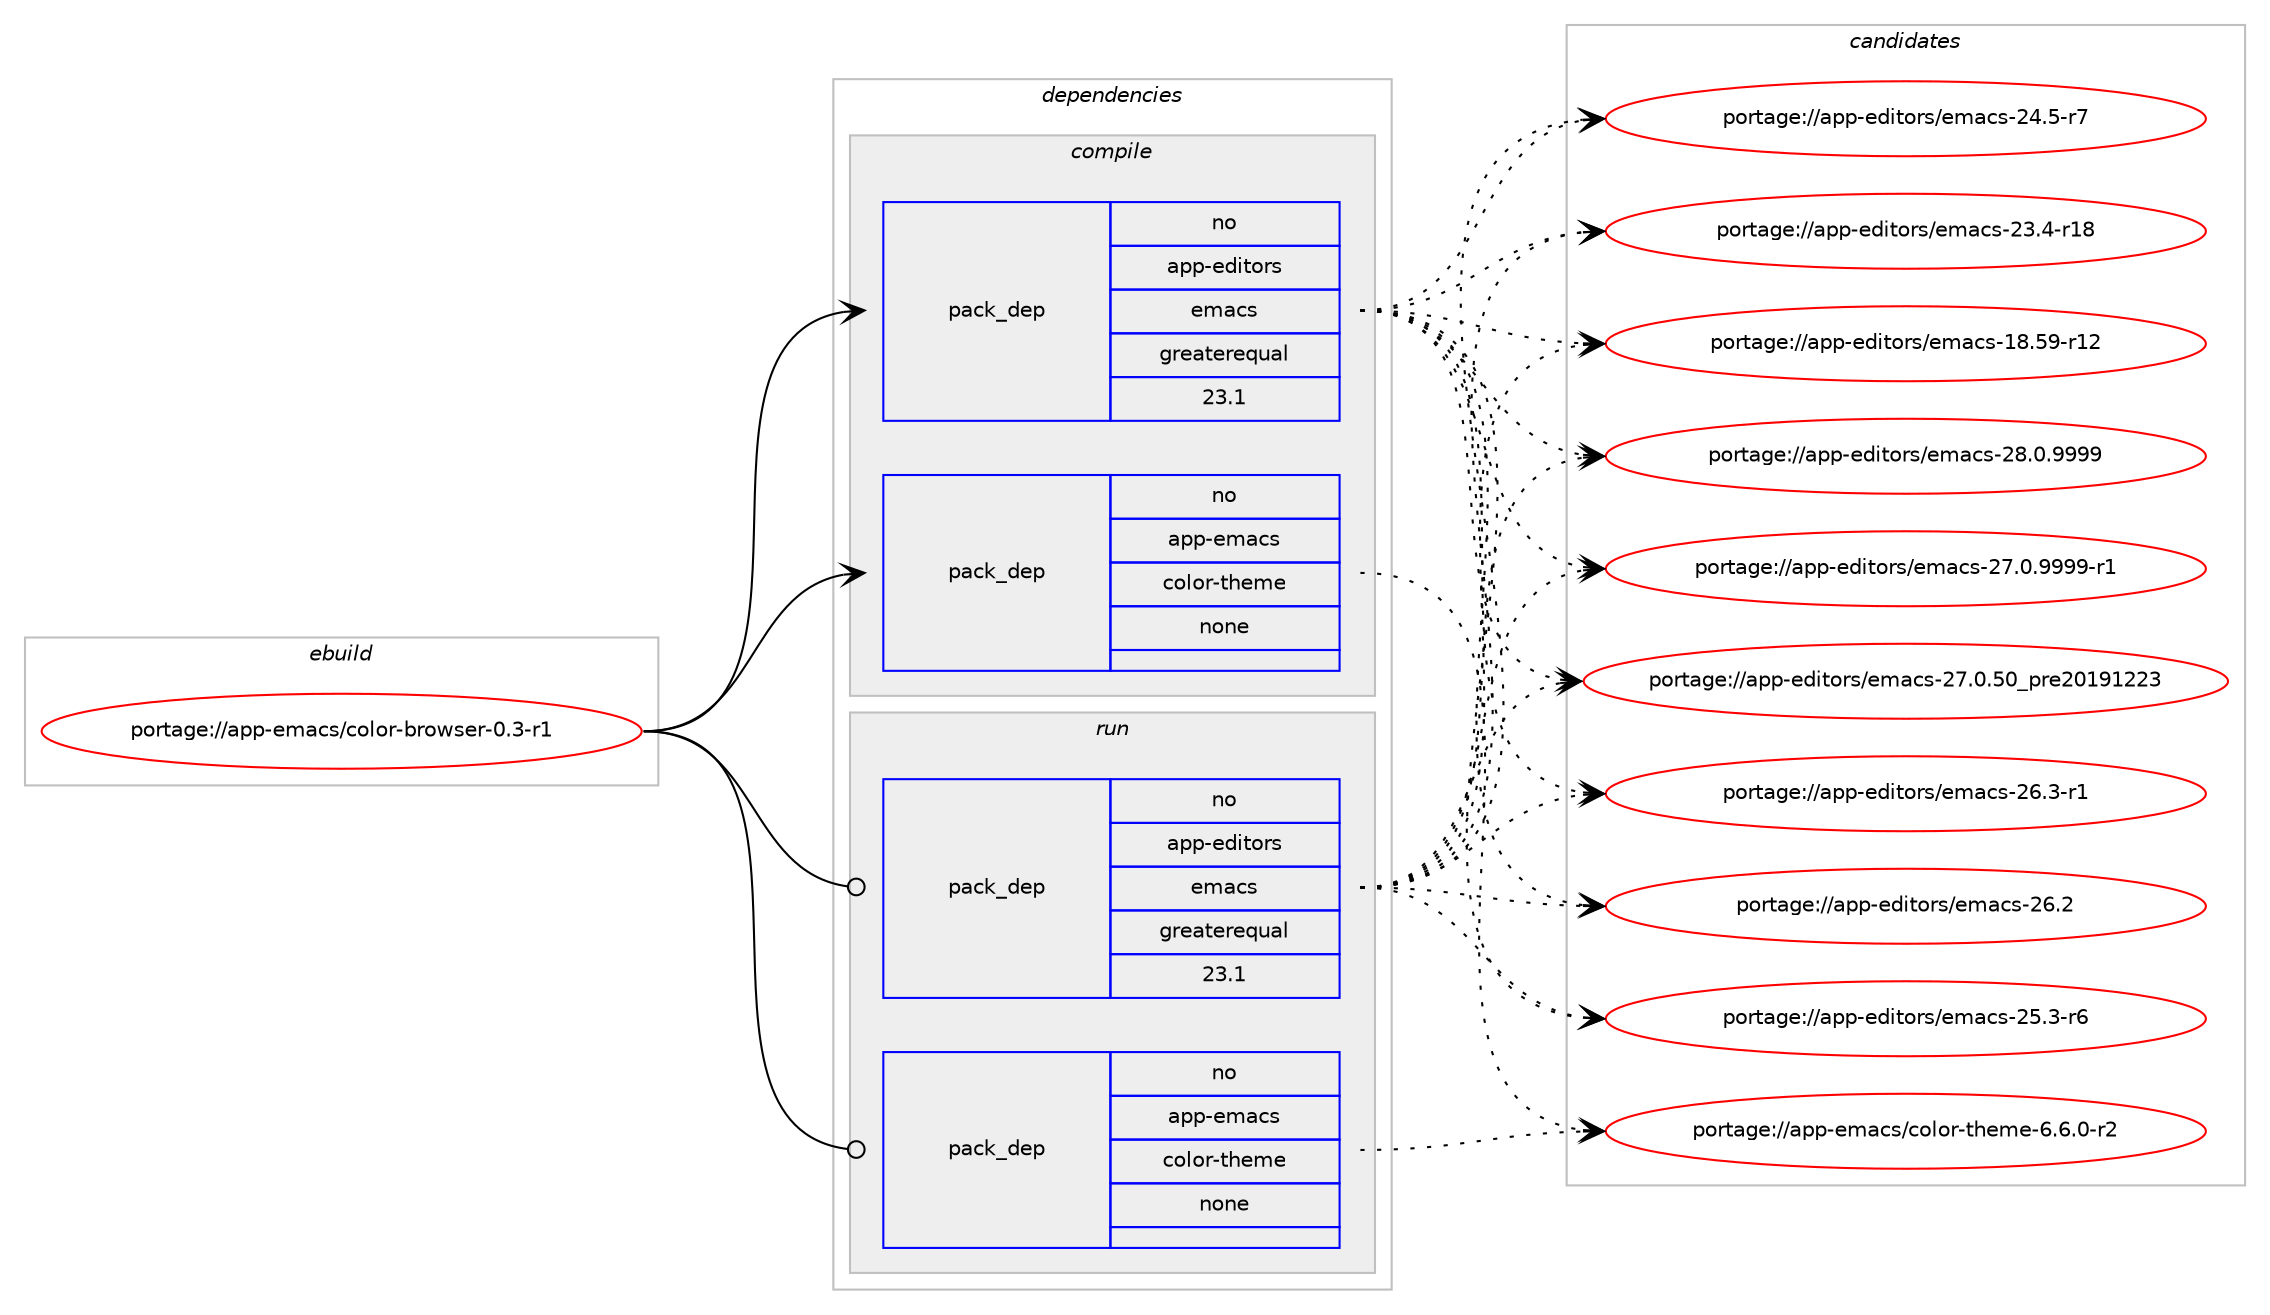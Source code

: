digraph prolog {

# *************
# Graph options
# *************

newrank=true;
concentrate=true;
compound=true;
graph [rankdir=LR,fontname=Helvetica,fontsize=10,ranksep=1.5];#, ranksep=2.5, nodesep=0.2];
edge  [arrowhead=vee];
node  [fontname=Helvetica,fontsize=10];

# **********
# The ebuild
# **********

subgraph cluster_leftcol {
color=gray;
rank=same;
label=<<i>ebuild</i>>;
id [label="portage://app-emacs/color-browser-0.3-r1", color=red, width=4, href="../app-emacs/color-browser-0.3-r1.svg"];
}

# ****************
# The dependencies
# ****************

subgraph cluster_midcol {
color=gray;
label=<<i>dependencies</i>>;
subgraph cluster_compile {
fillcolor="#eeeeee";
style=filled;
label=<<i>compile</i>>;
subgraph pack476545 {
dependency634224 [label=<<TABLE BORDER="0" CELLBORDER="1" CELLSPACING="0" CELLPADDING="4" WIDTH="220"><TR><TD ROWSPAN="6" CELLPADDING="30">pack_dep</TD></TR><TR><TD WIDTH="110">no</TD></TR><TR><TD>app-editors</TD></TR><TR><TD>emacs</TD></TR><TR><TD>greaterequal</TD></TR><TR><TD>23.1</TD></TR></TABLE>>, shape=none, color=blue];
}
id:e -> dependency634224:w [weight=20,style="solid",arrowhead="vee"];
subgraph pack476546 {
dependency634225 [label=<<TABLE BORDER="0" CELLBORDER="1" CELLSPACING="0" CELLPADDING="4" WIDTH="220"><TR><TD ROWSPAN="6" CELLPADDING="30">pack_dep</TD></TR><TR><TD WIDTH="110">no</TD></TR><TR><TD>app-emacs</TD></TR><TR><TD>color-theme</TD></TR><TR><TD>none</TD></TR><TR><TD></TD></TR></TABLE>>, shape=none, color=blue];
}
id:e -> dependency634225:w [weight=20,style="solid",arrowhead="vee"];
}
subgraph cluster_compileandrun {
fillcolor="#eeeeee";
style=filled;
label=<<i>compile and run</i>>;
}
subgraph cluster_run {
fillcolor="#eeeeee";
style=filled;
label=<<i>run</i>>;
subgraph pack476547 {
dependency634226 [label=<<TABLE BORDER="0" CELLBORDER="1" CELLSPACING="0" CELLPADDING="4" WIDTH="220"><TR><TD ROWSPAN="6" CELLPADDING="30">pack_dep</TD></TR><TR><TD WIDTH="110">no</TD></TR><TR><TD>app-editors</TD></TR><TR><TD>emacs</TD></TR><TR><TD>greaterequal</TD></TR><TR><TD>23.1</TD></TR></TABLE>>, shape=none, color=blue];
}
id:e -> dependency634226:w [weight=20,style="solid",arrowhead="odot"];
subgraph pack476548 {
dependency634227 [label=<<TABLE BORDER="0" CELLBORDER="1" CELLSPACING="0" CELLPADDING="4" WIDTH="220"><TR><TD ROWSPAN="6" CELLPADDING="30">pack_dep</TD></TR><TR><TD WIDTH="110">no</TD></TR><TR><TD>app-emacs</TD></TR><TR><TD>color-theme</TD></TR><TR><TD>none</TD></TR><TR><TD></TD></TR></TABLE>>, shape=none, color=blue];
}
id:e -> dependency634227:w [weight=20,style="solid",arrowhead="odot"];
}
}

# **************
# The candidates
# **************

subgraph cluster_choices {
rank=same;
color=gray;
label=<<i>candidates</i>>;

subgraph choice476545 {
color=black;
nodesep=1;
choice971121124510110010511611111411547101109979911545505646484657575757 [label="portage://app-editors/emacs-28.0.9999", color=red, width=4,href="../app-editors/emacs-28.0.9999.svg"];
choice9711211245101100105116111114115471011099799115455055464846575757574511449 [label="portage://app-editors/emacs-27.0.9999-r1", color=red, width=4,href="../app-editors/emacs-27.0.9999-r1.svg"];
choice97112112451011001051161111141154710110997991154550554648465348951121141015048495749505051 [label="portage://app-editors/emacs-27.0.50_pre20191223", color=red, width=4,href="../app-editors/emacs-27.0.50_pre20191223.svg"];
choice971121124510110010511611111411547101109979911545505446514511449 [label="portage://app-editors/emacs-26.3-r1", color=red, width=4,href="../app-editors/emacs-26.3-r1.svg"];
choice97112112451011001051161111141154710110997991154550544650 [label="portage://app-editors/emacs-26.2", color=red, width=4,href="../app-editors/emacs-26.2.svg"];
choice971121124510110010511611111411547101109979911545505346514511454 [label="portage://app-editors/emacs-25.3-r6", color=red, width=4,href="../app-editors/emacs-25.3-r6.svg"];
choice971121124510110010511611111411547101109979911545505246534511455 [label="portage://app-editors/emacs-24.5-r7", color=red, width=4,href="../app-editors/emacs-24.5-r7.svg"];
choice97112112451011001051161111141154710110997991154550514652451144956 [label="portage://app-editors/emacs-23.4-r18", color=red, width=4,href="../app-editors/emacs-23.4-r18.svg"];
choice9711211245101100105116111114115471011099799115454956465357451144950 [label="portage://app-editors/emacs-18.59-r12", color=red, width=4,href="../app-editors/emacs-18.59-r12.svg"];
dependency634224:e -> choice971121124510110010511611111411547101109979911545505646484657575757:w [style=dotted,weight="100"];
dependency634224:e -> choice9711211245101100105116111114115471011099799115455055464846575757574511449:w [style=dotted,weight="100"];
dependency634224:e -> choice97112112451011001051161111141154710110997991154550554648465348951121141015048495749505051:w [style=dotted,weight="100"];
dependency634224:e -> choice971121124510110010511611111411547101109979911545505446514511449:w [style=dotted,weight="100"];
dependency634224:e -> choice97112112451011001051161111141154710110997991154550544650:w [style=dotted,weight="100"];
dependency634224:e -> choice971121124510110010511611111411547101109979911545505346514511454:w [style=dotted,weight="100"];
dependency634224:e -> choice971121124510110010511611111411547101109979911545505246534511455:w [style=dotted,weight="100"];
dependency634224:e -> choice97112112451011001051161111141154710110997991154550514652451144956:w [style=dotted,weight="100"];
dependency634224:e -> choice9711211245101100105116111114115471011099799115454956465357451144950:w [style=dotted,weight="100"];
}
subgraph choice476546 {
color=black;
nodesep=1;
choice971121124510110997991154799111108111114451161041011091014554465446484511450 [label="portage://app-emacs/color-theme-6.6.0-r2", color=red, width=4,href="../app-emacs/color-theme-6.6.0-r2.svg"];
dependency634225:e -> choice971121124510110997991154799111108111114451161041011091014554465446484511450:w [style=dotted,weight="100"];
}
subgraph choice476547 {
color=black;
nodesep=1;
choice971121124510110010511611111411547101109979911545505646484657575757 [label="portage://app-editors/emacs-28.0.9999", color=red, width=4,href="../app-editors/emacs-28.0.9999.svg"];
choice9711211245101100105116111114115471011099799115455055464846575757574511449 [label="portage://app-editors/emacs-27.0.9999-r1", color=red, width=4,href="../app-editors/emacs-27.0.9999-r1.svg"];
choice97112112451011001051161111141154710110997991154550554648465348951121141015048495749505051 [label="portage://app-editors/emacs-27.0.50_pre20191223", color=red, width=4,href="../app-editors/emacs-27.0.50_pre20191223.svg"];
choice971121124510110010511611111411547101109979911545505446514511449 [label="portage://app-editors/emacs-26.3-r1", color=red, width=4,href="../app-editors/emacs-26.3-r1.svg"];
choice97112112451011001051161111141154710110997991154550544650 [label="portage://app-editors/emacs-26.2", color=red, width=4,href="../app-editors/emacs-26.2.svg"];
choice971121124510110010511611111411547101109979911545505346514511454 [label="portage://app-editors/emacs-25.3-r6", color=red, width=4,href="../app-editors/emacs-25.3-r6.svg"];
choice971121124510110010511611111411547101109979911545505246534511455 [label="portage://app-editors/emacs-24.5-r7", color=red, width=4,href="../app-editors/emacs-24.5-r7.svg"];
choice97112112451011001051161111141154710110997991154550514652451144956 [label="portage://app-editors/emacs-23.4-r18", color=red, width=4,href="../app-editors/emacs-23.4-r18.svg"];
choice9711211245101100105116111114115471011099799115454956465357451144950 [label="portage://app-editors/emacs-18.59-r12", color=red, width=4,href="../app-editors/emacs-18.59-r12.svg"];
dependency634226:e -> choice971121124510110010511611111411547101109979911545505646484657575757:w [style=dotted,weight="100"];
dependency634226:e -> choice9711211245101100105116111114115471011099799115455055464846575757574511449:w [style=dotted,weight="100"];
dependency634226:e -> choice97112112451011001051161111141154710110997991154550554648465348951121141015048495749505051:w [style=dotted,weight="100"];
dependency634226:e -> choice971121124510110010511611111411547101109979911545505446514511449:w [style=dotted,weight="100"];
dependency634226:e -> choice97112112451011001051161111141154710110997991154550544650:w [style=dotted,weight="100"];
dependency634226:e -> choice971121124510110010511611111411547101109979911545505346514511454:w [style=dotted,weight="100"];
dependency634226:e -> choice971121124510110010511611111411547101109979911545505246534511455:w [style=dotted,weight="100"];
dependency634226:e -> choice97112112451011001051161111141154710110997991154550514652451144956:w [style=dotted,weight="100"];
dependency634226:e -> choice9711211245101100105116111114115471011099799115454956465357451144950:w [style=dotted,weight="100"];
}
subgraph choice476548 {
color=black;
nodesep=1;
choice971121124510110997991154799111108111114451161041011091014554465446484511450 [label="portage://app-emacs/color-theme-6.6.0-r2", color=red, width=4,href="../app-emacs/color-theme-6.6.0-r2.svg"];
dependency634227:e -> choice971121124510110997991154799111108111114451161041011091014554465446484511450:w [style=dotted,weight="100"];
}
}

}
